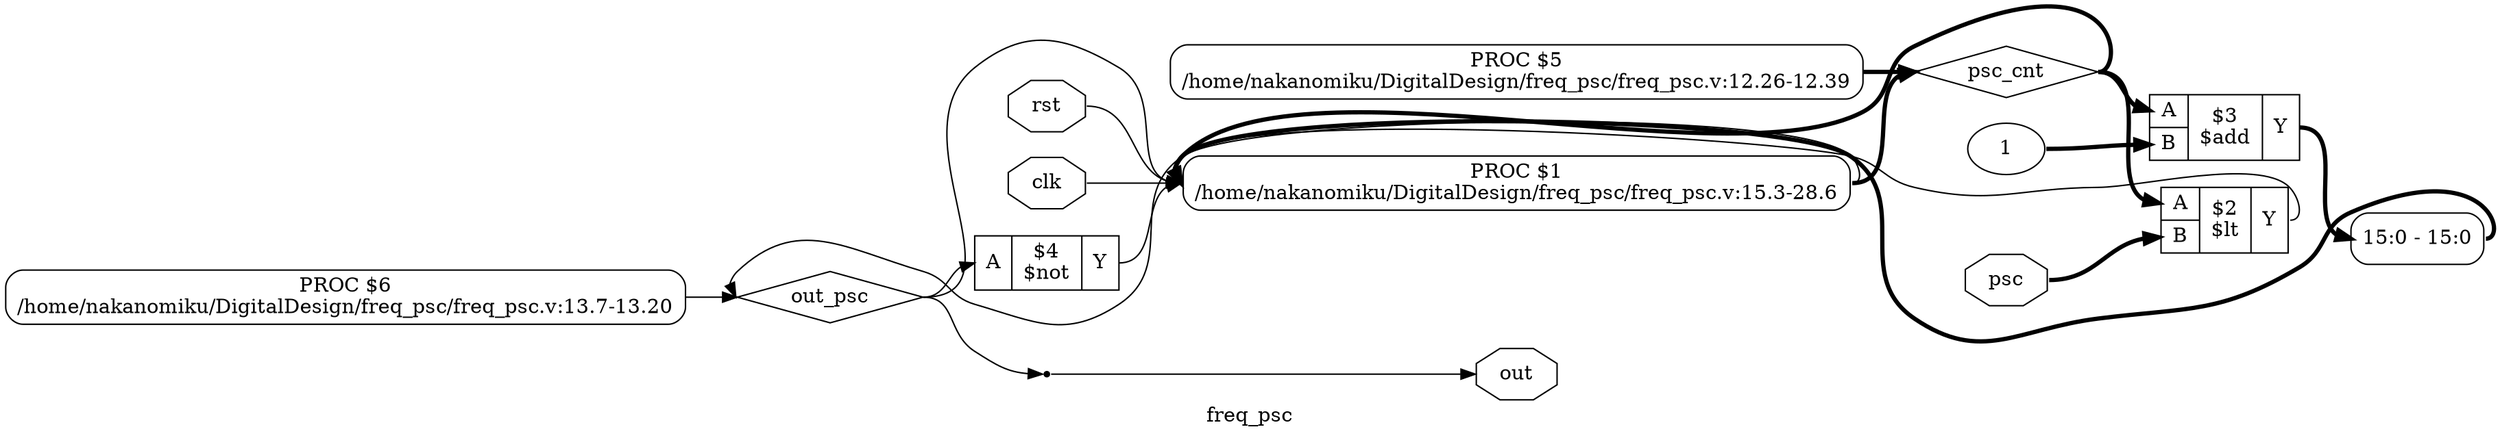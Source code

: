 digraph "freq_psc" {
label="freq_psc";
rankdir="LR";
remincross=true;
n8 [ shape=diamond, label="out_psc", color="black", fontcolor="black"];
n9 [ shape=diamond, label="psc_cnt", color="black", fontcolor="black"];
n10 [ shape=octagon, label="psc", color="black", fontcolor="black"];
n11 [ shape=octagon, label="out", color="black", fontcolor="black"];
n12 [ shape=octagon, label="rst", color="black", fontcolor="black"];
n13 [ shape=octagon, label="clk", color="black", fontcolor="black"];
c16 [ shape=record, label="{{<p14> A}|$4\n$not|{<p15> Y}}",  ];
v0 [ label="1" ];
c18 [ shape=record, label="{{<p14> A|<p17> B}|$3\n$add|{<p15> Y}}",  ];
c19 [ shape=record, label="{{<p14> A|<p17> B}|$2\n$lt|{<p15> Y}}",  ];
p1 [shape=box, style=rounded, label="PROC $6\n/home/nakanomiku/DigitalDesign/freq_psc/freq_psc.v:13.7-13.20", ];
p2 [shape=box, style=rounded, label="PROC $5\n/home/nakanomiku/DigitalDesign/freq_psc/freq_psc.v:12.26-12.39", ];
x4 [ shape=record, style=rounded, label="<s0> 15:0 - 15:0 ", color="black", fontcolor="black" ];
p3 [shape=box, style=rounded, label="PROC $1\n/home/nakanomiku/DigitalDesign/freq_psc/freq_psc.v:15.3-28.6", ];
x5 [shape=point, ];
n10:e -> c19:p17:w [color="black", fontcolor="black", style="setlinewidth(3)", label=""];
x5:e -> n11:w [color="black", fontcolor="black", label=""];
n12:e -> p3:w [color="black", fontcolor="black", label=""];
n13:e -> p3:w [color="black", fontcolor="black", label=""];
c16:p15:e -> p3:w [color="black", fontcolor="black", label=""];
c18:p15:e -> x4:s0:w [color="black", fontcolor="black", style="setlinewidth(3)", label=""];
c19:p15:e -> p3:w [color="black", fontcolor="black", label=""];
p1:e -> n8:w [color="black", fontcolor="black", label=""];
p3:e -> n8:w [color="black", fontcolor="black", label=""];
n8:e -> c16:p14:w [color="black", fontcolor="black", label=""];
n8:e -> p3:w [color="black", fontcolor="black", label=""];
n8:e -> x5:w [color="black", fontcolor="black", label=""];
p2:e -> n9:w [color="black", fontcolor="black", style="setlinewidth(3)", label=""];
p3:e -> n9:w [color="black", fontcolor="black", style="setlinewidth(3)", label=""];
n9:e -> c18:p14:w [color="black", fontcolor="black", style="setlinewidth(3)", label=""];
n9:e -> c19:p14:w [color="black", fontcolor="black", style="setlinewidth(3)", label=""];
n9:e -> p3:w [color="black", fontcolor="black", style="setlinewidth(3)", label=""];
v0:e -> c18:p17:w [color="black", fontcolor="black", style="setlinewidth(3)", label=""];
x4:e -> p3:w [color="black", fontcolor="black", style="setlinewidth(3)", label=""];
}
